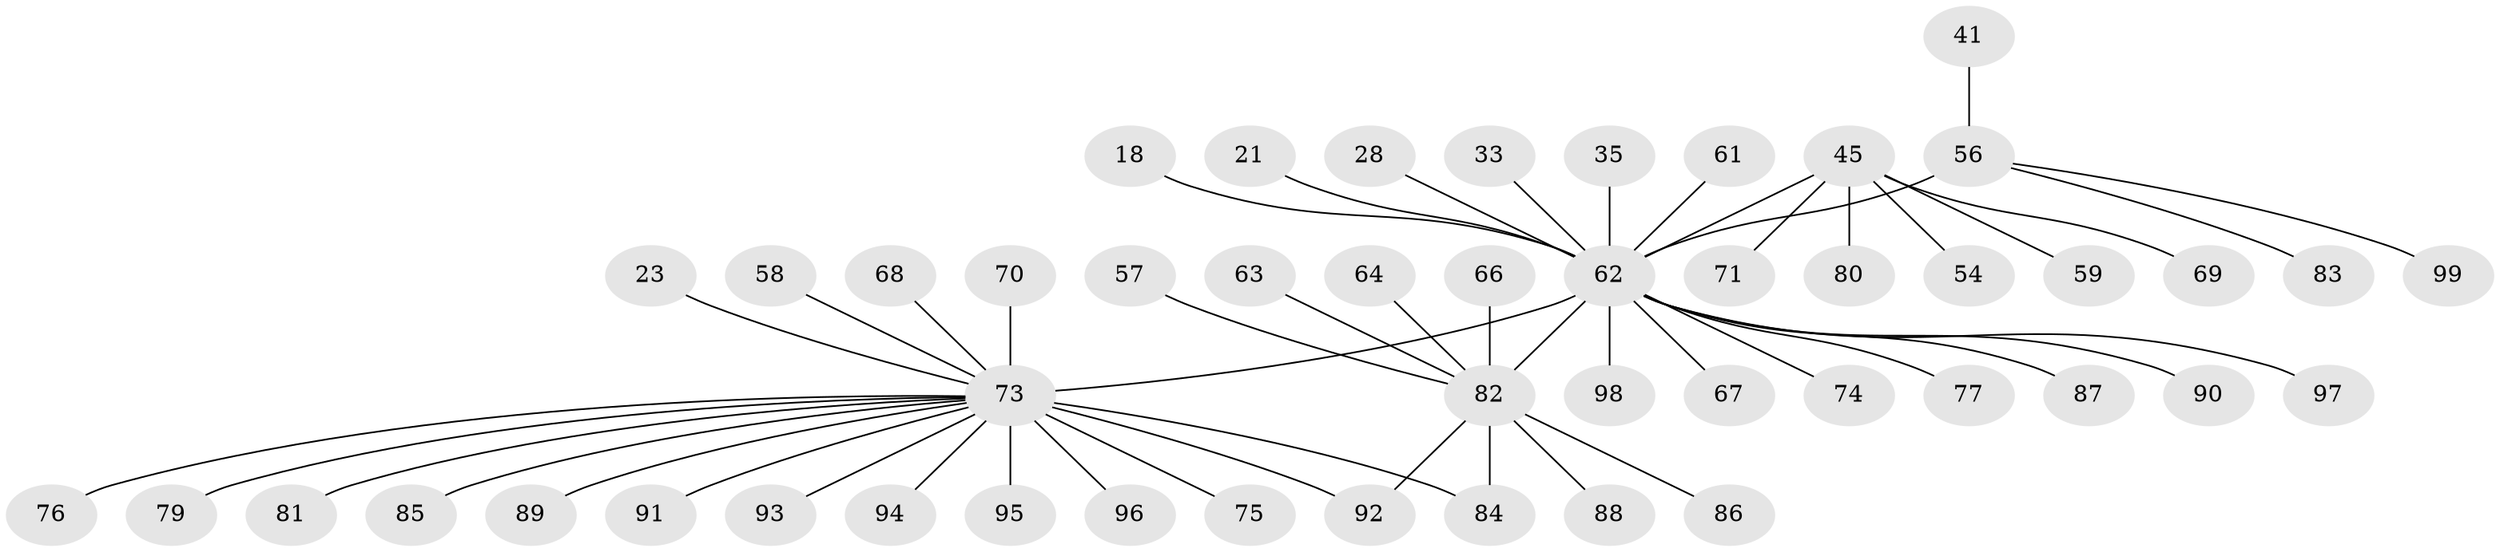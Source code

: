 // original degree distribution, {25: 0.010101010101010102, 3: 0.12121212121212122, 2: 0.25252525252525254, 10: 0.010101010101010102, 6: 0.030303030303030304, 8: 0.010101010101010102, 4: 0.050505050505050504, 7: 0.020202020202020204, 1: 0.48484848484848486, 5: 0.010101010101010102}
// Generated by graph-tools (version 1.1) at 2025/46/03/09/25 04:46:50]
// undirected, 49 vertices, 50 edges
graph export_dot {
graph [start="1"]
  node [color=gray90,style=filled];
  18;
  21;
  23 [super="+12"];
  28;
  33;
  35 [super="+15"];
  41;
  45 [super="+10"];
  54;
  56 [super="+16"];
  57;
  58;
  59;
  61 [super="+11"];
  62 [super="+51+48+43+9+1"];
  63;
  64;
  66;
  67;
  68 [super="+49"];
  69;
  70 [super="+14"];
  71;
  73 [super="+6+72+53+36+13"];
  74;
  75;
  76;
  77 [super="+26"];
  79;
  80;
  81;
  82 [super="+55+22+50"];
  83 [super="+27"];
  84;
  85;
  86 [super="+40+78"];
  87 [super="+31"];
  88;
  89;
  90 [super="+60"];
  91 [super="+65"];
  92;
  93;
  94;
  95 [super="+32"];
  96;
  97;
  98;
  99;
  18 -- 62;
  21 -- 62;
  23 -- 73;
  28 -- 62;
  33 -- 62;
  35 -- 62;
  41 -- 56;
  45 -- 71;
  45 -- 80;
  45 -- 69;
  45 -- 54;
  45 -- 59;
  45 -- 62 [weight=3];
  56 -- 99;
  56 -- 62 [weight=3];
  56 -- 83;
  57 -- 82;
  58 -- 73;
  61 -- 62;
  62 -- 98;
  62 -- 97;
  62 -- 67;
  62 -- 73 [weight=6];
  62 -- 74;
  62 -- 77;
  62 -- 87;
  62 -- 90;
  62 -- 82 [weight=5];
  63 -- 82;
  64 -- 82;
  66 -- 82;
  68 -- 73;
  70 -- 73;
  73 -- 92;
  73 -- 81;
  73 -- 75;
  73 -- 79;
  73 -- 96;
  73 -- 76;
  73 -- 85;
  73 -- 94;
  73 -- 89;
  73 -- 91;
  73 -- 93;
  73 -- 95;
  73 -- 84;
  82 -- 84;
  82 -- 86 [weight=4];
  82 -- 88;
  82 -- 92;
}
